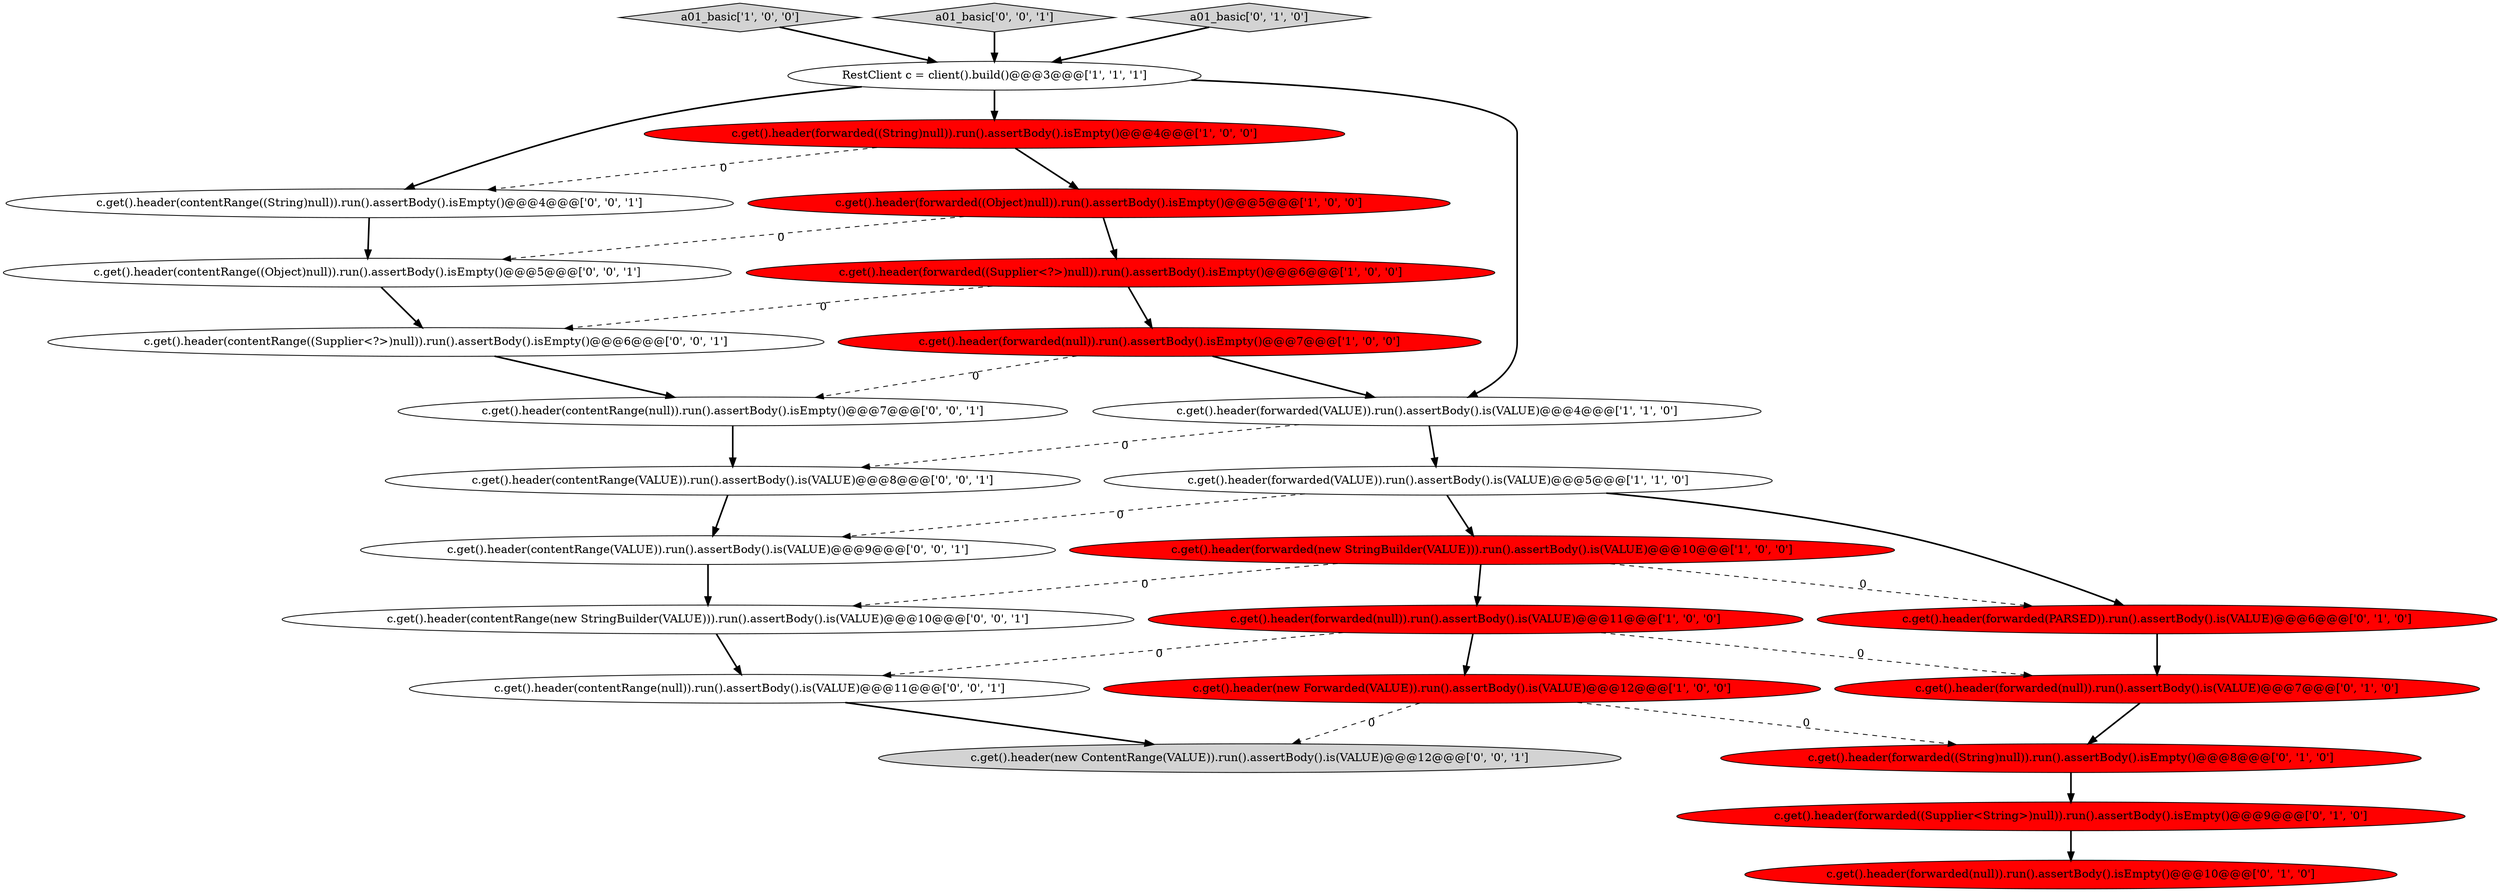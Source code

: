 digraph {
0 [style = filled, label = "c.get().header(forwarded((String)null)).run().assertBody().isEmpty()@@@4@@@['1', '0', '0']", fillcolor = red, shape = ellipse image = "AAA1AAABBB1BBB"];
20 [style = filled, label = "c.get().header(contentRange((String)null)).run().assertBody().isEmpty()@@@4@@@['0', '0', '1']", fillcolor = white, shape = ellipse image = "AAA0AAABBB3BBB"];
7 [style = filled, label = "a01_basic['1', '0', '0']", fillcolor = lightgray, shape = diamond image = "AAA0AAABBB1BBB"];
12 [style = filled, label = "c.get().header(forwarded(null)).run().assertBody().isEmpty()@@@10@@@['0', '1', '0']", fillcolor = red, shape = ellipse image = "AAA1AAABBB2BBB"];
21 [style = filled, label = "a01_basic['0', '0', '1']", fillcolor = lightgray, shape = diamond image = "AAA0AAABBB3BBB"];
4 [style = filled, label = "c.get().header(forwarded((Supplier<?>)null)).run().assertBody().isEmpty()@@@6@@@['1', '0', '0']", fillcolor = red, shape = ellipse image = "AAA1AAABBB1BBB"];
11 [style = filled, label = "c.get().header(forwarded(null)).run().assertBody().is(VALUE)@@@7@@@['0', '1', '0']", fillcolor = red, shape = ellipse image = "AAA1AAABBB2BBB"];
18 [style = filled, label = "c.get().header(contentRange((Supplier<?>)null)).run().assertBody().isEmpty()@@@6@@@['0', '0', '1']", fillcolor = white, shape = ellipse image = "AAA0AAABBB3BBB"];
13 [style = filled, label = "c.get().header(forwarded(PARSED)).run().assertBody().is(VALUE)@@@6@@@['0', '1', '0']", fillcolor = red, shape = ellipse image = "AAA1AAABBB2BBB"];
15 [style = filled, label = "c.get().header(forwarded((Supplier<String>)null)).run().assertBody().isEmpty()@@@9@@@['0', '1', '0']", fillcolor = red, shape = ellipse image = "AAA1AAABBB2BBB"];
1 [style = filled, label = "c.get().header(forwarded(VALUE)).run().assertBody().is(VALUE)@@@5@@@['1', '1', '0']", fillcolor = white, shape = ellipse image = "AAA0AAABBB1BBB"];
25 [style = filled, label = "c.get().header(contentRange((Object)null)).run().assertBody().isEmpty()@@@5@@@['0', '0', '1']", fillcolor = white, shape = ellipse image = "AAA0AAABBB3BBB"];
6 [style = filled, label = "c.get().header(forwarded(null)).run().assertBody().is(VALUE)@@@11@@@['1', '0', '0']", fillcolor = red, shape = ellipse image = "AAA1AAABBB1BBB"];
2 [style = filled, label = "c.get().header(forwarded(VALUE)).run().assertBody().is(VALUE)@@@4@@@['1', '1', '0']", fillcolor = white, shape = ellipse image = "AAA0AAABBB1BBB"];
24 [style = filled, label = "c.get().header(contentRange(VALUE)).run().assertBody().is(VALUE)@@@8@@@['0', '0', '1']", fillcolor = white, shape = ellipse image = "AAA0AAABBB3BBB"];
9 [style = filled, label = "RestClient c = client().build()@@@3@@@['1', '1', '1']", fillcolor = white, shape = ellipse image = "AAA0AAABBB1BBB"];
19 [style = filled, label = "c.get().header(contentRange(null)).run().assertBody().isEmpty()@@@7@@@['0', '0', '1']", fillcolor = white, shape = ellipse image = "AAA0AAABBB3BBB"];
23 [style = filled, label = "c.get().header(new ContentRange(VALUE)).run().assertBody().is(VALUE)@@@12@@@['0', '0', '1']", fillcolor = lightgray, shape = ellipse image = "AAA0AAABBB3BBB"];
5 [style = filled, label = "c.get().header(new Forwarded(VALUE)).run().assertBody().is(VALUE)@@@12@@@['1', '0', '0']", fillcolor = red, shape = ellipse image = "AAA1AAABBB1BBB"];
14 [style = filled, label = "c.get().header(forwarded((String)null)).run().assertBody().isEmpty()@@@8@@@['0', '1', '0']", fillcolor = red, shape = ellipse image = "AAA1AAABBB2BBB"];
8 [style = filled, label = "c.get().header(forwarded((Object)null)).run().assertBody().isEmpty()@@@5@@@['1', '0', '0']", fillcolor = red, shape = ellipse image = "AAA1AAABBB1BBB"];
26 [style = filled, label = "c.get().header(contentRange(new StringBuilder(VALUE))).run().assertBody().is(VALUE)@@@10@@@['0', '0', '1']", fillcolor = white, shape = ellipse image = "AAA0AAABBB3BBB"];
16 [style = filled, label = "a01_basic['0', '1', '0']", fillcolor = lightgray, shape = diamond image = "AAA0AAABBB2BBB"];
10 [style = filled, label = "c.get().header(forwarded(new StringBuilder(VALUE))).run().assertBody().is(VALUE)@@@10@@@['1', '0', '0']", fillcolor = red, shape = ellipse image = "AAA1AAABBB1BBB"];
17 [style = filled, label = "c.get().header(contentRange(VALUE)).run().assertBody().is(VALUE)@@@9@@@['0', '0', '1']", fillcolor = white, shape = ellipse image = "AAA0AAABBB3BBB"];
22 [style = filled, label = "c.get().header(contentRange(null)).run().assertBody().is(VALUE)@@@11@@@['0', '0', '1']", fillcolor = white, shape = ellipse image = "AAA0AAABBB3BBB"];
3 [style = filled, label = "c.get().header(forwarded(null)).run().assertBody().isEmpty()@@@7@@@['1', '0', '0']", fillcolor = red, shape = ellipse image = "AAA1AAABBB1BBB"];
4->18 [style = dashed, label="0"];
4->3 [style = bold, label=""];
17->26 [style = bold, label=""];
5->14 [style = dashed, label="0"];
9->0 [style = bold, label=""];
11->14 [style = bold, label=""];
9->2 [style = bold, label=""];
2->1 [style = bold, label=""];
5->23 [style = dashed, label="0"];
6->11 [style = dashed, label="0"];
25->18 [style = bold, label=""];
18->19 [style = bold, label=""];
9->20 [style = bold, label=""];
10->13 [style = dashed, label="0"];
0->20 [style = dashed, label="0"];
20->25 [style = bold, label=""];
13->11 [style = bold, label=""];
10->6 [style = bold, label=""];
1->13 [style = bold, label=""];
22->23 [style = bold, label=""];
6->22 [style = dashed, label="0"];
26->22 [style = bold, label=""];
19->24 [style = bold, label=""];
3->19 [style = dashed, label="0"];
7->9 [style = bold, label=""];
6->5 [style = bold, label=""];
21->9 [style = bold, label=""];
1->17 [style = dashed, label="0"];
10->26 [style = dashed, label="0"];
3->2 [style = bold, label=""];
24->17 [style = bold, label=""];
0->8 [style = bold, label=""];
8->25 [style = dashed, label="0"];
14->15 [style = bold, label=""];
15->12 [style = bold, label=""];
8->4 [style = bold, label=""];
2->24 [style = dashed, label="0"];
1->10 [style = bold, label=""];
16->9 [style = bold, label=""];
}

